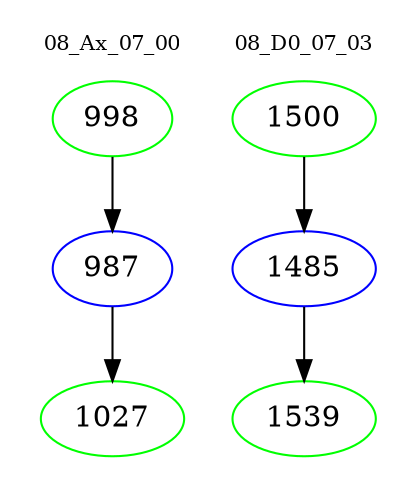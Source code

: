 digraph{
subgraph cluster_0 {
color = white
label = "08_Ax_07_00";
fontsize=10;
T0_998 [label="998", color="green"]
T0_998 -> T0_987 [color="black"]
T0_987 [label="987", color="blue"]
T0_987 -> T0_1027 [color="black"]
T0_1027 [label="1027", color="green"]
}
subgraph cluster_1 {
color = white
label = "08_D0_07_03";
fontsize=10;
T1_1500 [label="1500", color="green"]
T1_1500 -> T1_1485 [color="black"]
T1_1485 [label="1485", color="blue"]
T1_1485 -> T1_1539 [color="black"]
T1_1539 [label="1539", color="green"]
}
}

